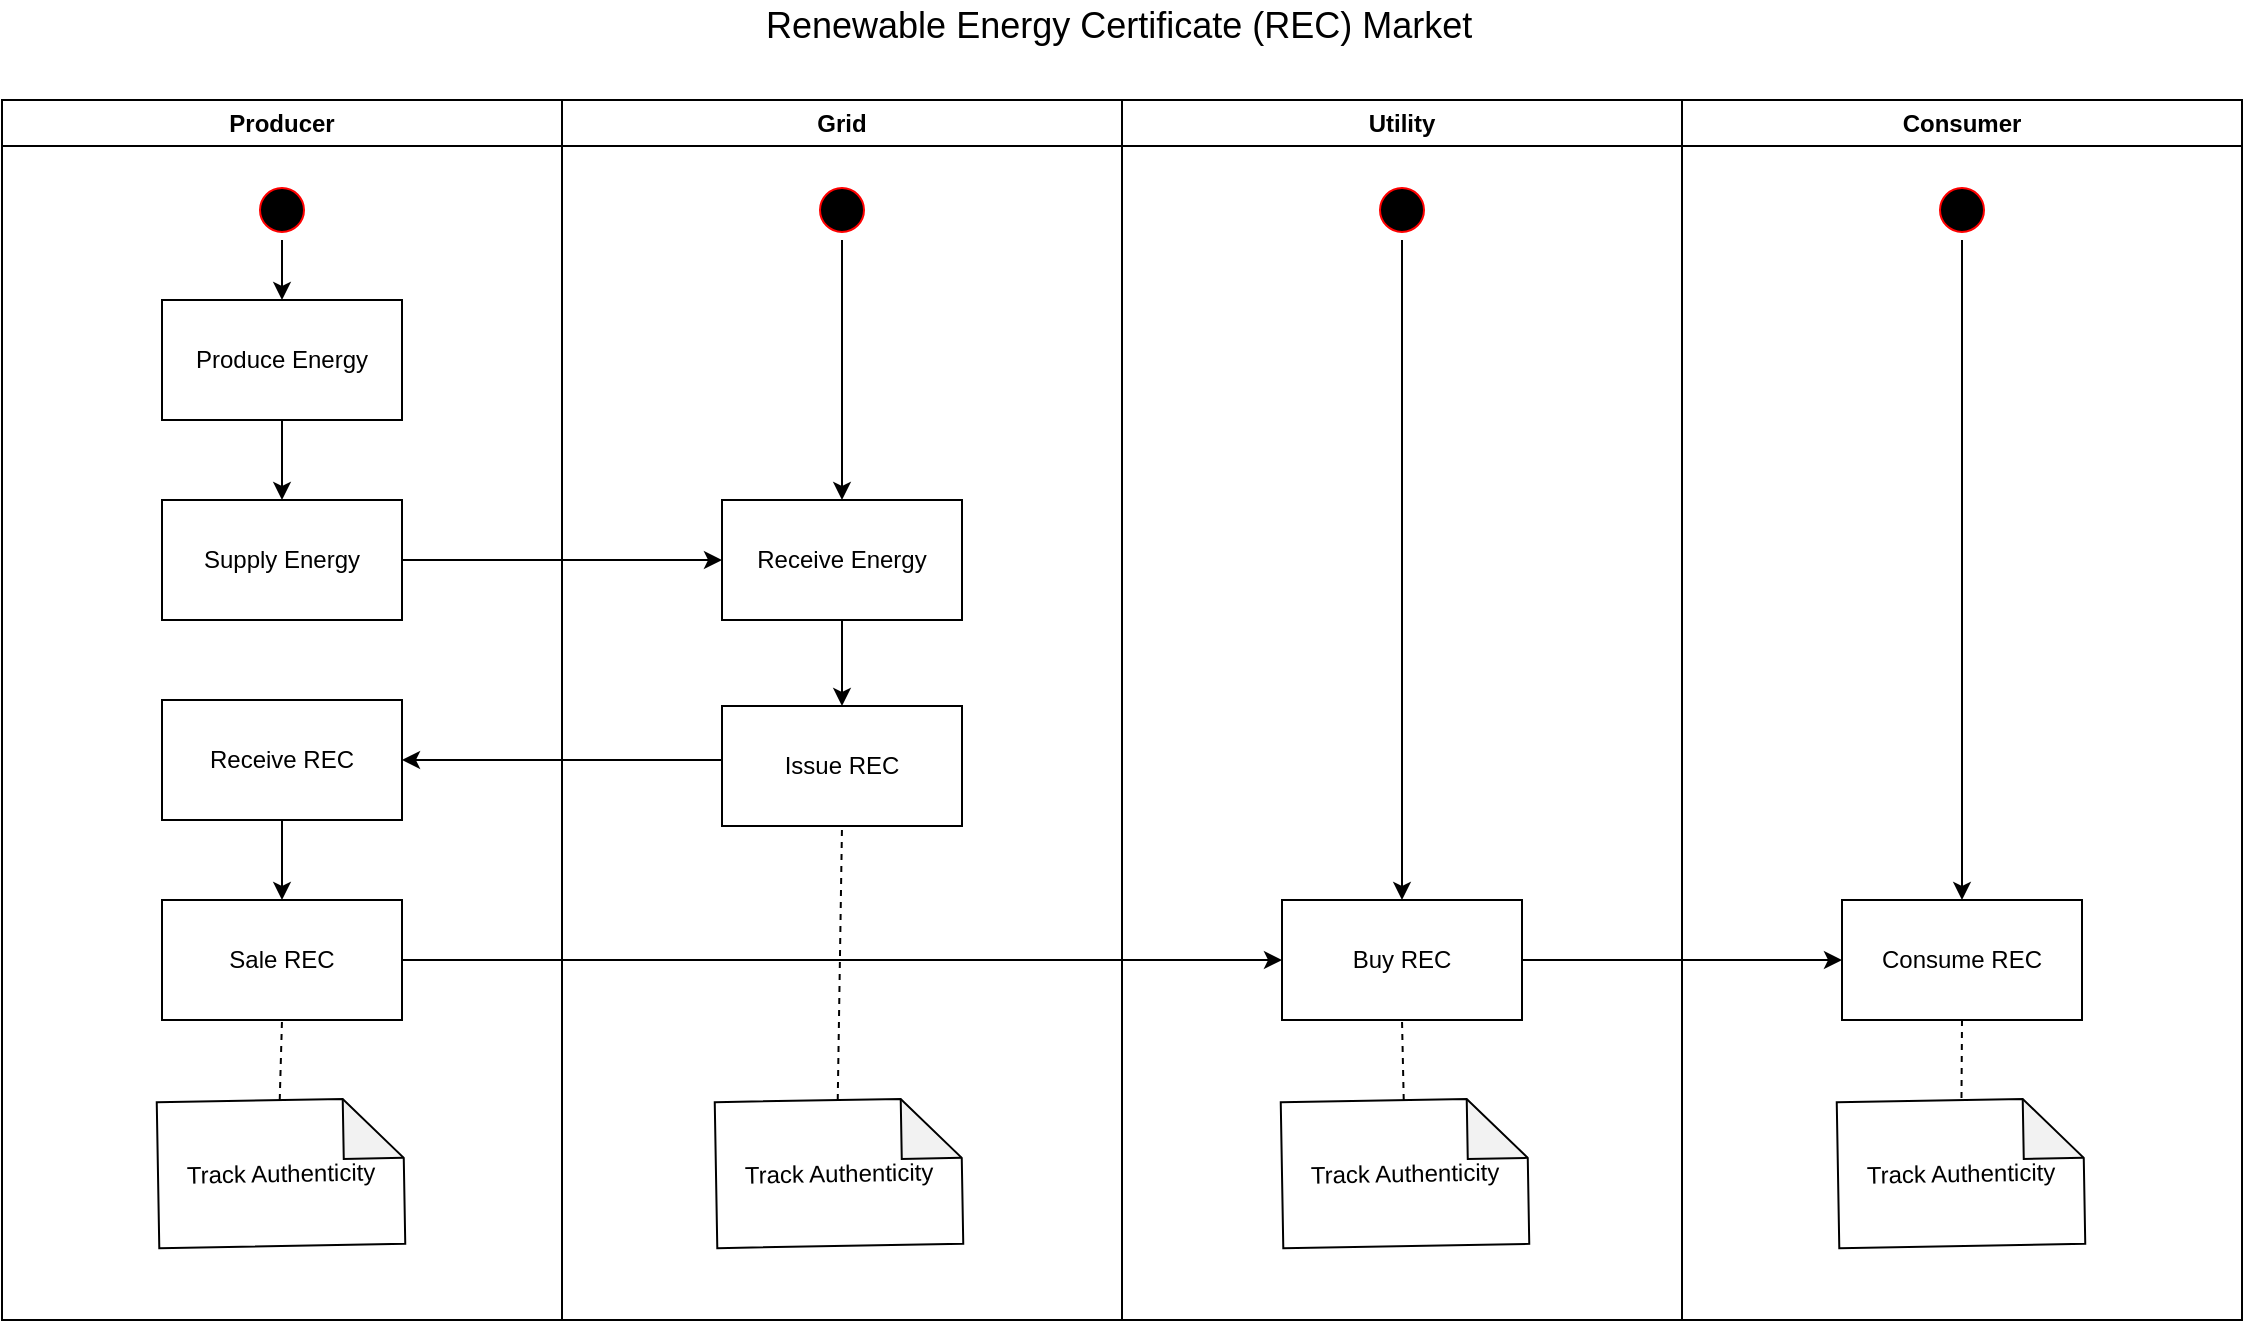 <mxfile version="11.3.0" type="device" pages="1"><diagram name="Page-1" id="e7e014a7-5840-1c2e-5031-d8a46d1fe8dd"><mxGraphModel dx="1482" dy="828" grid="1" gridSize="10" guides="1" tooltips="1" connect="1" arrows="1" fold="1" page="1" pageScale="1" pageWidth="1169" pageHeight="826" background="#ffffff" math="0" shadow="0"><root><mxCell id="0"/><mxCell id="1" parent="0"/><mxCell id="2" value="Producer" style="swimlane;whiteSpace=wrap" parent="1" vertex="1"><mxGeometry x="40" y="110" width="280" height="610" as="geometry"/></mxCell><mxCell id="o9ysMcq0i8DN0u0tIk5_-52" style="edgeStyle=orthogonalEdgeStyle;rounded=0;orthogonalLoop=1;jettySize=auto;html=1;exitX=0.5;exitY=1;exitDx=0;exitDy=0;" edge="1" parent="2" source="5" target="o9ysMcq0i8DN0u0tIk5_-51"><mxGeometry relative="1" as="geometry"/></mxCell><mxCell id="5" value="" style="ellipse;shape=startState;fillColor=#000000;strokeColor=#ff0000;" parent="2" vertex="1"><mxGeometry x="125" y="40" width="30" height="30" as="geometry"/></mxCell><mxCell id="o9ysMcq0i8DN0u0tIk5_-56" value="" style="edgeStyle=orthogonalEdgeStyle;rounded=0;orthogonalLoop=1;jettySize=auto;html=1;" edge="1" parent="2" source="o9ysMcq0i8DN0u0tIk5_-51" target="o9ysMcq0i8DN0u0tIk5_-53"><mxGeometry relative="1" as="geometry"/></mxCell><mxCell id="o9ysMcq0i8DN0u0tIk5_-51" value="Produce Energy" style="rounded=0;whiteSpace=wrap;html=1;" vertex="1" parent="2"><mxGeometry x="80" y="100" width="120" height="60" as="geometry"/></mxCell><mxCell id="o9ysMcq0i8DN0u0tIk5_-53" value="Supply Energy" style="rounded=0;whiteSpace=wrap;html=1;" vertex="1" parent="2"><mxGeometry x="80" y="200" width="120" height="60" as="geometry"/></mxCell><mxCell id="o9ysMcq0i8DN0u0tIk5_-65" value="" style="edgeStyle=orthogonalEdgeStyle;rounded=0;orthogonalLoop=1;jettySize=auto;html=1;" edge="1" parent="2" source="o9ysMcq0i8DN0u0tIk5_-54" target="o9ysMcq0i8DN0u0tIk5_-55"><mxGeometry relative="1" as="geometry"/></mxCell><mxCell id="o9ysMcq0i8DN0u0tIk5_-54" value="Receive REC" style="rounded=0;whiteSpace=wrap;html=1;" vertex="1" parent="2"><mxGeometry x="80" y="300" width="120" height="60" as="geometry"/></mxCell><mxCell id="o9ysMcq0i8DN0u0tIk5_-55" value="Sale REC" style="rounded=0;whiteSpace=wrap;html=1;" vertex="1" parent="2"><mxGeometry x="80" y="400" width="120" height="60" as="geometry"/></mxCell><mxCell id="o9ysMcq0i8DN0u0tIk5_-77" value="Track Authenticity" style="shape=note;whiteSpace=wrap;html=1;backgroundOutline=1;darkOpacity=0.05;rotation=-1;align=center;" vertex="1" parent="2"><mxGeometry x="78" y="500" width="123" height="73" as="geometry"/></mxCell><mxCell id="o9ysMcq0i8DN0u0tIk5_-87" value="" style="endArrow=none;dashed=1;html=1;entryX=0.5;entryY=1;entryDx=0;entryDy=0;exitX=0.5;exitY=0;exitDx=0;exitDy=0;exitPerimeter=0;" edge="1" parent="2" source="o9ysMcq0i8DN0u0tIk5_-77" target="o9ysMcq0i8DN0u0tIk5_-55"><mxGeometry width="50" height="50" relative="1" as="geometry"><mxPoint y="680" as="sourcePoint"/><mxPoint x="50" y="630" as="targetPoint"/></mxGeometry></mxCell><mxCell id="3" value="Grid" style="swimlane;whiteSpace=wrap" parent="1" vertex="1"><mxGeometry x="320" y="110" width="280" height="610" as="geometry"/></mxCell><mxCell id="o9ysMcq0i8DN0u0tIk5_-60" value="" style="edgeStyle=orthogonalEdgeStyle;rounded=0;orthogonalLoop=1;jettySize=auto;html=1;" edge="1" parent="3" source="13" target="o9ysMcq0i8DN0u0tIk5_-57"><mxGeometry relative="1" as="geometry"><mxPoint x="140" y="150" as="targetPoint"/></mxGeometry></mxCell><mxCell id="13" value="" style="ellipse;shape=startState;fillColor=#000000;strokeColor=#ff0000;" parent="3" vertex="1"><mxGeometry x="125" y="40" width="30" height="30" as="geometry"/></mxCell><mxCell id="o9ysMcq0i8DN0u0tIk5_-62" value="" style="edgeStyle=orthogonalEdgeStyle;rounded=0;orthogonalLoop=1;jettySize=auto;html=1;" edge="1" parent="3" source="o9ysMcq0i8DN0u0tIk5_-57" target="o9ysMcq0i8DN0u0tIk5_-58"><mxGeometry relative="1" as="geometry"/></mxCell><mxCell id="o9ysMcq0i8DN0u0tIk5_-57" value="Receive Energy" style="rounded=0;whiteSpace=wrap;html=1;" vertex="1" parent="3"><mxGeometry x="80" y="200" width="120" height="60" as="geometry"/></mxCell><mxCell id="o9ysMcq0i8DN0u0tIk5_-58" value="Issue REC" style="rounded=0;whiteSpace=wrap;html=1;" vertex="1" parent="3"><mxGeometry x="80" y="303" width="120" height="60" as="geometry"/></mxCell><mxCell id="o9ysMcq0i8DN0u0tIk5_-78" value="Track Authenticity" style="shape=note;whiteSpace=wrap;html=1;backgroundOutline=1;darkOpacity=0.05;rotation=-1;align=center;" vertex="1" parent="3"><mxGeometry x="77" y="500" width="123" height="73" as="geometry"/></mxCell><mxCell id="o9ysMcq0i8DN0u0tIk5_-84" value="" style="endArrow=none;dashed=1;html=1;entryX=0.5;entryY=1;entryDx=0;entryDy=0;exitX=0.5;exitY=0;exitDx=0;exitDy=0;exitPerimeter=0;" edge="1" parent="3" source="o9ysMcq0i8DN0u0tIk5_-78" target="o9ysMcq0i8DN0u0tIk5_-58"><mxGeometry width="50" height="50" relative="1" as="geometry"><mxPoint x="-280" y="680" as="sourcePoint"/><mxPoint x="-230" y="630" as="targetPoint"/><Array as="points"/></mxGeometry></mxCell><mxCell id="4" value="Utility" style="swimlane;whiteSpace=wrap;startSize=23;" parent="1" vertex="1"><mxGeometry x="600" y="110" width="280" height="610" as="geometry"/></mxCell><mxCell id="o9ysMcq0i8DN0u0tIk5_-68" value="" style="edgeStyle=orthogonalEdgeStyle;rounded=0;orthogonalLoop=1;jettySize=auto;html=1;entryX=0.5;entryY=0;entryDx=0;entryDy=0;" edge="1" parent="4" source="o9ysMcq0i8DN0u0tIk5_-43" target="o9ysMcq0i8DN0u0tIk5_-66"><mxGeometry relative="1" as="geometry"><mxPoint x="140" y="150" as="targetPoint"/></mxGeometry></mxCell><mxCell id="o9ysMcq0i8DN0u0tIk5_-43" value="" style="ellipse;shape=startState;fillColor=#000000;strokeColor=#ff0000;" vertex="1" parent="4"><mxGeometry x="125" y="40" width="30" height="30" as="geometry"/></mxCell><mxCell id="o9ysMcq0i8DN0u0tIk5_-66" value="Buy REC" style="rounded=0;whiteSpace=wrap;html=1;" vertex="1" parent="4"><mxGeometry x="80" y="400" width="120" height="60" as="geometry"/></mxCell><mxCell id="o9ysMcq0i8DN0u0tIk5_-79" value="Track Authenticity" style="shape=note;whiteSpace=wrap;html=1;backgroundOutline=1;darkOpacity=0.05;rotation=-1;align=center;" vertex="1" parent="4"><mxGeometry x="80" y="500" width="123" height="73" as="geometry"/></mxCell><mxCell id="o9ysMcq0i8DN0u0tIk5_-88" value="" style="endArrow=none;dashed=1;html=1;exitX=0.5;exitY=0;exitDx=0;exitDy=0;exitPerimeter=0;entryX=0.5;entryY=1;entryDx=0;entryDy=0;entryPerimeter=0;" edge="1" parent="4" source="o9ysMcq0i8DN0u0tIk5_-79" target="o9ysMcq0i8DN0u0tIk5_-66"><mxGeometry width="50" height="50" relative="1" as="geometry"><mxPoint x="124.863" y="500.006" as="sourcePoint"/><mxPoint x="140" y="470" as="targetPoint"/><Array as="points"/></mxGeometry></mxCell><mxCell id="o9ysMcq0i8DN0u0tIk5_-41" value="Consumer" style="swimlane;whiteSpace=wrap;startSize=23;" vertex="1" parent="1"><mxGeometry x="880" y="110" width="280" height="610" as="geometry"/></mxCell><mxCell id="o9ysMcq0i8DN0u0tIk5_-74" value="" style="edgeStyle=orthogonalEdgeStyle;rounded=0;orthogonalLoop=1;jettySize=auto;html=1;" edge="1" parent="o9ysMcq0i8DN0u0tIk5_-41" source="o9ysMcq0i8DN0u0tIk5_-44" target="o9ysMcq0i8DN0u0tIk5_-71"><mxGeometry relative="1" as="geometry"><mxPoint x="140" y="150" as="targetPoint"/></mxGeometry></mxCell><mxCell id="o9ysMcq0i8DN0u0tIk5_-44" value="" style="ellipse;shape=startState;fillColor=#000000;strokeColor=#ff0000;" vertex="1" parent="o9ysMcq0i8DN0u0tIk5_-41"><mxGeometry x="125" y="40" width="30" height="30" as="geometry"/></mxCell><mxCell id="o9ysMcq0i8DN0u0tIk5_-71" value="Consume REC" style="rounded=0;whiteSpace=wrap;html=1;" vertex="1" parent="o9ysMcq0i8DN0u0tIk5_-41"><mxGeometry x="80" y="400" width="120" height="60" as="geometry"/></mxCell><mxCell id="o9ysMcq0i8DN0u0tIk5_-80" value="Track Authenticity" style="shape=note;whiteSpace=wrap;html=1;backgroundOutline=1;darkOpacity=0.05;rotation=-1;align=center;" vertex="1" parent="o9ysMcq0i8DN0u0tIk5_-41"><mxGeometry x="78" y="500" width="123" height="73" as="geometry"/></mxCell><mxCell id="o9ysMcq0i8DN0u0tIk5_-90" value="" style="endArrow=none;dashed=1;html=1;exitX=0.5;exitY=1;exitDx=0;exitDy=0;" edge="1" parent="o9ysMcq0i8DN0u0tIk5_-41" source="o9ysMcq0i8DN0u0tIk5_-71" target="o9ysMcq0i8DN0u0tIk5_-80"><mxGeometry width="50" height="50" relative="1" as="geometry"><mxPoint x="-40.137" y="486.506" as="sourcePoint"/><mxPoint x="99" y="536.5" as="targetPoint"/><Array as="points"/></mxGeometry></mxCell><mxCell id="o9ysMcq0i8DN0u0tIk5_-61" value="" style="edgeStyle=orthogonalEdgeStyle;rounded=0;orthogonalLoop=1;jettySize=auto;html=1;entryX=0;entryY=0.5;entryDx=0;entryDy=0;" edge="1" parent="1" source="o9ysMcq0i8DN0u0tIk5_-53" target="o9ysMcq0i8DN0u0tIk5_-57"><mxGeometry relative="1" as="geometry"/></mxCell><mxCell id="o9ysMcq0i8DN0u0tIk5_-64" value="" style="edgeStyle=orthogonalEdgeStyle;rounded=0;orthogonalLoop=1;jettySize=auto;html=1;" edge="1" parent="1" source="o9ysMcq0i8DN0u0tIk5_-58"><mxGeometry relative="1" as="geometry"><mxPoint x="240" y="440" as="targetPoint"/><Array as="points"><mxPoint x="360" y="440"/><mxPoint x="360" y="440"/></Array></mxGeometry></mxCell><mxCell id="o9ysMcq0i8DN0u0tIk5_-70" value="" style="edgeStyle=orthogonalEdgeStyle;rounded=0;orthogonalLoop=1;jettySize=auto;html=1;entryX=0;entryY=0.5;entryDx=0;entryDy=0;" edge="1" parent="1" source="o9ysMcq0i8DN0u0tIk5_-55" target="o9ysMcq0i8DN0u0tIk5_-66"><mxGeometry relative="1" as="geometry"/></mxCell><mxCell id="o9ysMcq0i8DN0u0tIk5_-75" value="" style="edgeStyle=orthogonalEdgeStyle;rounded=0;orthogonalLoop=1;jettySize=auto;html=1;entryX=0;entryY=0.5;entryDx=0;entryDy=0;" edge="1" parent="1" source="o9ysMcq0i8DN0u0tIk5_-66" target="o9ysMcq0i8DN0u0tIk5_-71"><mxGeometry relative="1" as="geometry"/></mxCell><mxCell id="o9ysMcq0i8DN0u0tIk5_-91" value="Renewable Energy Certificate (REC) Market" style="text;html=1;resizable=0;points=[];autosize=1;align=left;verticalAlign=top;spacingTop=-4;fontSize=18;" vertex="1" parent="1"><mxGeometry x="420" y="60" width="250" height="20" as="geometry"/></mxCell></root></mxGraphModel></diagram></mxfile>